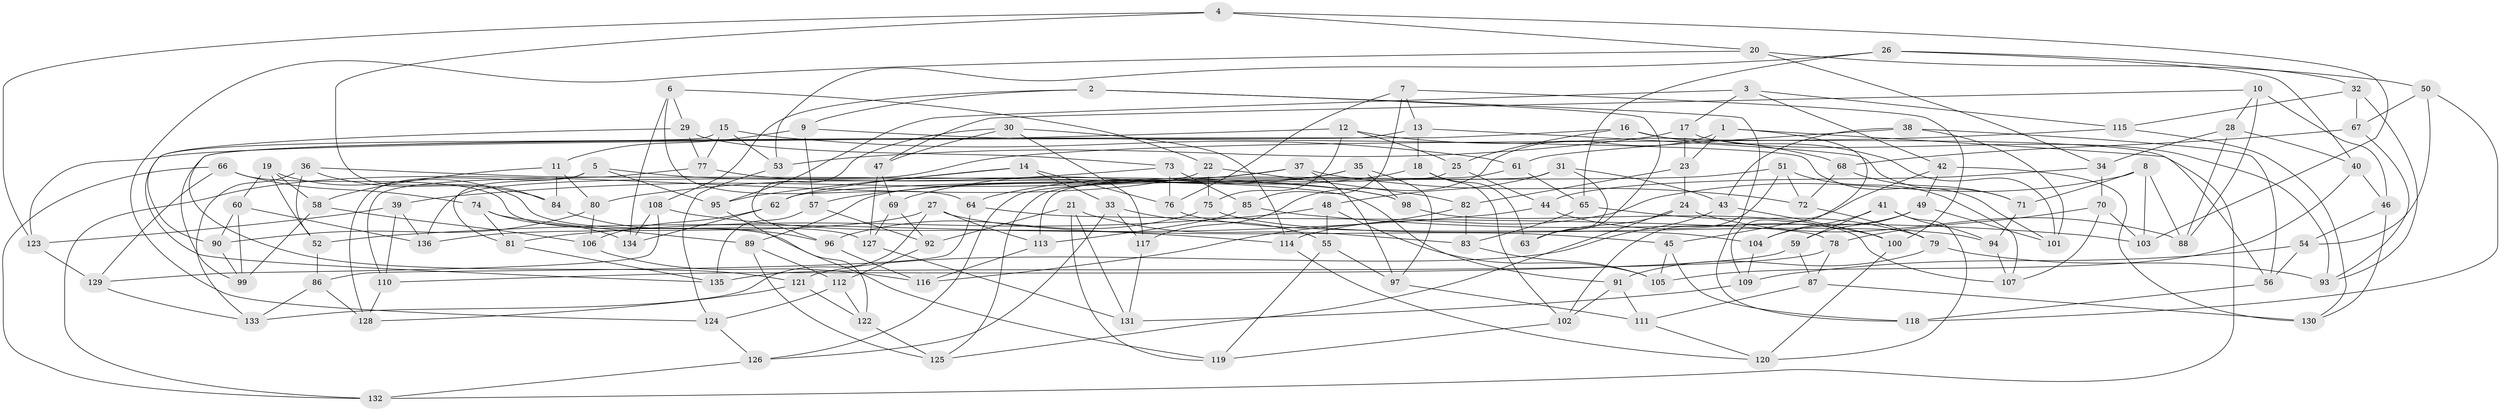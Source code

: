// Generated by graph-tools (version 1.1) at 2025/50/03/09/25 03:50:55]
// undirected, 136 vertices, 272 edges
graph export_dot {
graph [start="1"]
  node [color=gray90,style=filled];
  1;
  2;
  3;
  4;
  5;
  6;
  7;
  8;
  9;
  10;
  11;
  12;
  13;
  14;
  15;
  16;
  17;
  18;
  19;
  20;
  21;
  22;
  23;
  24;
  25;
  26;
  27;
  28;
  29;
  30;
  31;
  32;
  33;
  34;
  35;
  36;
  37;
  38;
  39;
  40;
  41;
  42;
  43;
  44;
  45;
  46;
  47;
  48;
  49;
  50;
  51;
  52;
  53;
  54;
  55;
  56;
  57;
  58;
  59;
  60;
  61;
  62;
  63;
  64;
  65;
  66;
  67;
  68;
  69;
  70;
  71;
  72;
  73;
  74;
  75;
  76;
  77;
  78;
  79;
  80;
  81;
  82;
  83;
  84;
  85;
  86;
  87;
  88;
  89;
  90;
  91;
  92;
  93;
  94;
  95;
  96;
  97;
  98;
  99;
  100;
  101;
  102;
  103;
  104;
  105;
  106;
  107;
  108;
  109;
  110;
  111;
  112;
  113;
  114;
  115;
  116;
  117;
  118;
  119;
  120;
  121;
  122;
  123;
  124;
  125;
  126;
  127;
  128;
  129;
  130;
  131;
  132;
  133;
  134;
  135;
  136;
  1 -- 117;
  1 -- 132;
  1 -- 109;
  1 -- 23;
  2 -- 63;
  2 -- 9;
  2 -- 118;
  2 -- 108;
  3 -- 95;
  3 -- 115;
  3 -- 42;
  3 -- 17;
  4 -- 84;
  4 -- 123;
  4 -- 103;
  4 -- 20;
  5 -- 128;
  5 -- 95;
  5 -- 98;
  5 -- 81;
  6 -- 22;
  6 -- 64;
  6 -- 134;
  6 -- 29;
  7 -- 13;
  7 -- 100;
  7 -- 76;
  7 -- 85;
  8 -- 114;
  8 -- 88;
  8 -- 103;
  8 -- 71;
  9 -- 57;
  9 -- 101;
  9 -- 11;
  10 -- 88;
  10 -- 46;
  10 -- 28;
  10 -- 47;
  11 -- 84;
  11 -- 58;
  11 -- 80;
  12 -- 68;
  12 -- 25;
  12 -- 75;
  12 -- 123;
  13 -- 121;
  13 -- 71;
  13 -- 18;
  14 -- 33;
  14 -- 76;
  14 -- 95;
  14 -- 62;
  15 -- 77;
  15 -- 135;
  15 -- 61;
  15 -- 53;
  16 -- 25;
  16 -- 56;
  16 -- 101;
  16 -- 99;
  17 -- 23;
  17 -- 53;
  17 -- 93;
  18 -- 102;
  18 -- 63;
  18 -- 64;
  19 -- 60;
  19 -- 58;
  19 -- 127;
  19 -- 52;
  20 -- 124;
  20 -- 50;
  20 -- 34;
  21 -- 92;
  21 -- 83;
  21 -- 119;
  21 -- 131;
  22 -- 75;
  22 -- 132;
  22 -- 82;
  23 -- 82;
  23 -- 24;
  24 -- 125;
  24 -- 63;
  24 -- 88;
  25 -- 126;
  25 -- 44;
  26 -- 65;
  26 -- 40;
  26 -- 53;
  26 -- 32;
  27 -- 45;
  27 -- 136;
  27 -- 113;
  27 -- 133;
  28 -- 88;
  28 -- 34;
  28 -- 40;
  29 -- 77;
  29 -- 73;
  29 -- 90;
  30 -- 96;
  30 -- 117;
  30 -- 114;
  30 -- 47;
  31 -- 48;
  31 -- 43;
  31 -- 63;
  31 -- 113;
  32 -- 93;
  32 -- 115;
  32 -- 67;
  33 -- 117;
  33 -- 126;
  33 -- 55;
  34 -- 44;
  34 -- 70;
  35 -- 97;
  35 -- 69;
  35 -- 89;
  35 -- 98;
  36 -- 52;
  36 -- 133;
  36 -- 84;
  36 -- 91;
  37 -- 72;
  37 -- 57;
  37 -- 39;
  37 -- 97;
  38 -- 56;
  38 -- 43;
  38 -- 101;
  38 -- 61;
  39 -- 136;
  39 -- 123;
  39 -- 110;
  40 -- 46;
  40 -- 105;
  41 -- 120;
  41 -- 59;
  41 -- 94;
  41 -- 104;
  42 -- 49;
  42 -- 45;
  42 -- 130;
  43 -- 100;
  43 -- 121;
  44 -- 100;
  44 -- 52;
  45 -- 118;
  45 -- 105;
  46 -- 54;
  46 -- 130;
  47 -- 127;
  47 -- 69;
  48 -- 105;
  48 -- 81;
  48 -- 55;
  49 -- 101;
  49 -- 104;
  49 -- 59;
  50 -- 54;
  50 -- 67;
  50 -- 118;
  51 -- 62;
  51 -- 102;
  51 -- 107;
  51 -- 72;
  52 -- 86;
  53 -- 124;
  54 -- 56;
  54 -- 109;
  55 -- 97;
  55 -- 119;
  56 -- 118;
  57 -- 92;
  57 -- 135;
  58 -- 106;
  58 -- 99;
  59 -- 110;
  59 -- 87;
  60 -- 90;
  60 -- 136;
  60 -- 99;
  61 -- 125;
  61 -- 65;
  62 -- 134;
  62 -- 106;
  64 -- 78;
  64 -- 86;
  65 -- 83;
  65 -- 79;
  66 -- 132;
  66 -- 129;
  66 -- 74;
  66 -- 119;
  67 -- 93;
  67 -- 68;
  68 -- 71;
  68 -- 72;
  69 -- 92;
  69 -- 127;
  70 -- 107;
  70 -- 78;
  70 -- 103;
  71 -- 94;
  72 -- 79;
  73 -- 80;
  73 -- 76;
  73 -- 85;
  74 -- 134;
  74 -- 81;
  74 -- 89;
  75 -- 94;
  75 -- 96;
  76 -- 104;
  77 -- 98;
  77 -- 110;
  78 -- 87;
  78 -- 135;
  79 -- 91;
  79 -- 93;
  80 -- 90;
  80 -- 106;
  81 -- 135;
  82 -- 83;
  82 -- 116;
  83 -- 105;
  84 -- 96;
  85 -- 113;
  85 -- 103;
  86 -- 133;
  86 -- 128;
  87 -- 130;
  87 -- 111;
  89 -- 112;
  89 -- 125;
  90 -- 99;
  91 -- 102;
  91 -- 111;
  92 -- 112;
  94 -- 107;
  95 -- 122;
  96 -- 116;
  97 -- 111;
  98 -- 107;
  100 -- 120;
  102 -- 119;
  104 -- 109;
  106 -- 116;
  108 -- 114;
  108 -- 134;
  108 -- 129;
  109 -- 131;
  110 -- 128;
  111 -- 120;
  112 -- 124;
  112 -- 122;
  113 -- 116;
  114 -- 120;
  115 -- 130;
  115 -- 136;
  117 -- 131;
  121 -- 128;
  121 -- 122;
  122 -- 125;
  123 -- 129;
  124 -- 126;
  126 -- 132;
  127 -- 131;
  129 -- 133;
}
